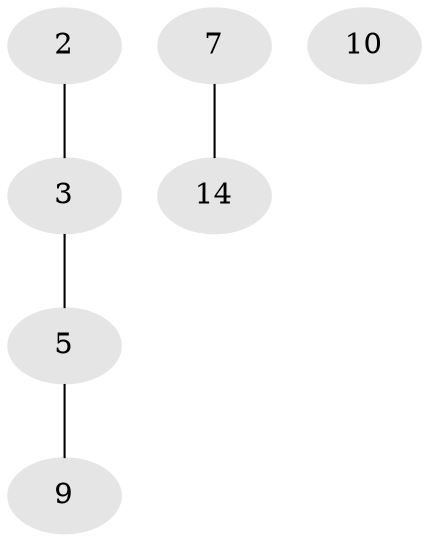 // Generated by graph-tools (version 1.1) at 2025/46/02/15/25 05:46:28]
// undirected, 7 vertices, 4 edges
graph export_dot {
graph [start="1"]
  node [color=gray90,style=filled];
  2 [super="+1+4+8"];
  3 [super="+17+19"];
  5 [super="+6+18"];
  7 [super="+1+19"];
  9 [super="+6+15"];
  10 [super="+4+11+12+13+15+16+20"];
  14 [super="+13+20"];
  2 -- 3;
  3 -- 5;
  5 -- 9;
  7 -- 14;
}
